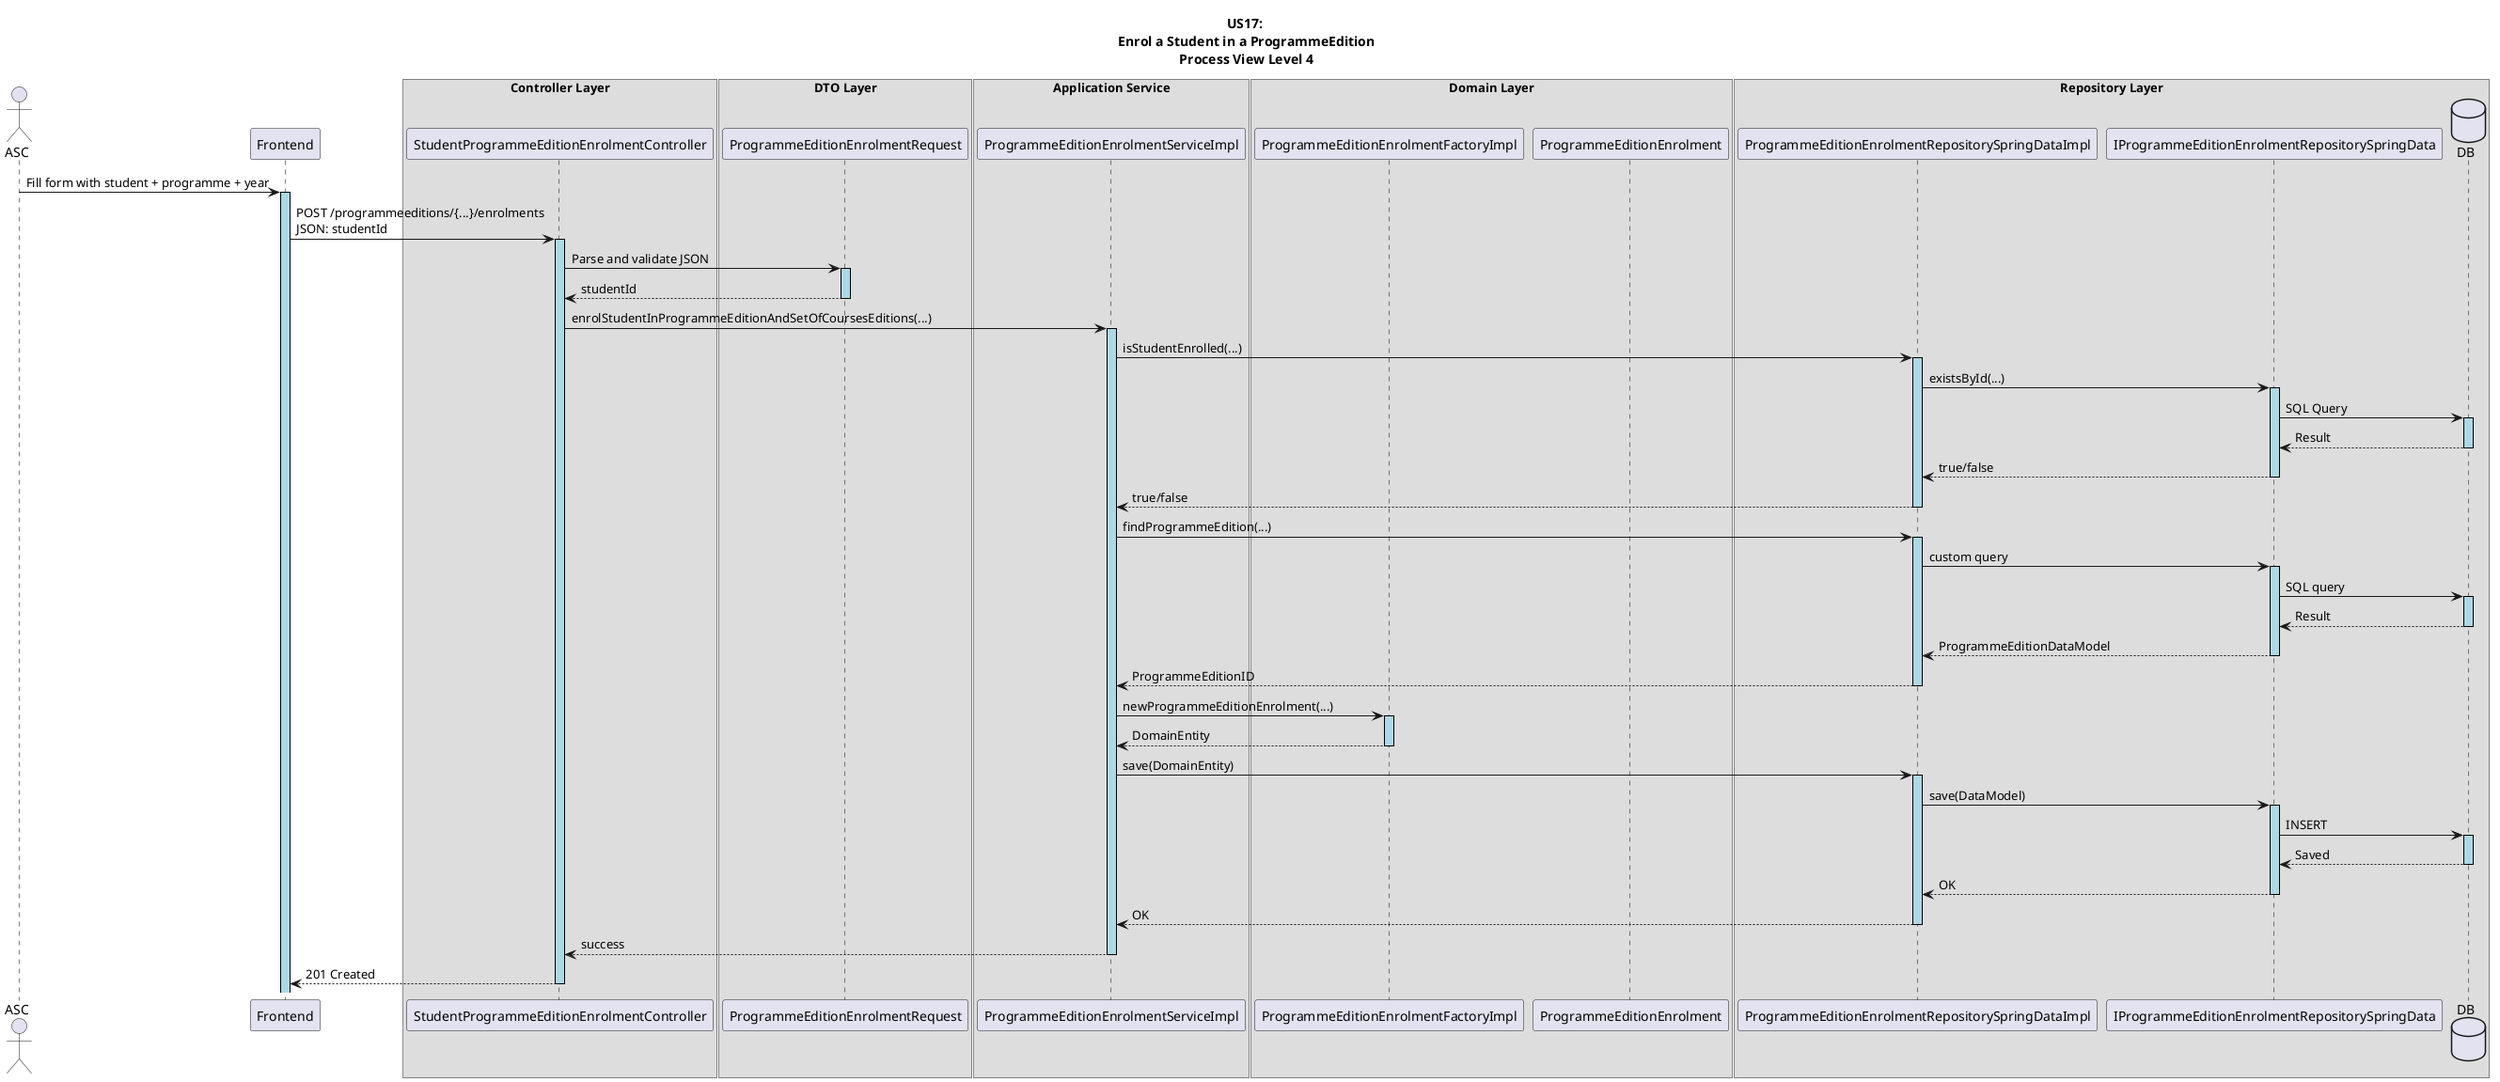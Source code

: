 @startuml
' Process View – Level 4

skinparam sequence {
    LifeLineBorderColor black
    LifeLineBackgroundColor LightBlue
}

title US17:\n Enrol a Student in a ProgrammeEdition\n Process View Level 4

actor ASC
participant "Frontend" as FE

box "Controller Layer"
participant "StudentProgrammeEditionEnrolmentController" as Controller
end box

box "DTO Layer"
participant "ProgrammeEditionEnrolmentRequest" as RequestDTO
end box

box "Application Service"
participant "ProgrammeEditionEnrolmentServiceImpl" as AppService
end box

box "Domain Layer"
participant "ProgrammeEditionEnrolmentFactoryImpl" as Factory
participant "ProgrammeEditionEnrolment" as DomainEntity
end box

box "Repository Layer"
participant "ProgrammeEditionEnrolmentRepositorySpringDataImpl" as RepositoryImpl
participant "IProgrammeEditionEnrolmentRepositorySpringData" as SpringDataJPA
database "DB" as DB
end box

ASC -> FE ++: Fill form with student + programme + year
FE -> Controller ++: POST /programmeeditions/{...}/enrolments\nJSON: studentId

Controller -> RequestDTO ++: Parse and validate JSON
RequestDTO --> Controller --: studentId

Controller -> AppService ++: enrolStudentInProgrammeEditionAndSetOfCoursesEditions(...)

AppService -> RepositoryImpl ++: isStudentEnrolled(...)
RepositoryImpl -> SpringDataJPA ++: existsById(...)
SpringDataJPA -> DB ++: SQL Query
DB --> SpringDataJPA --: Result
SpringDataJPA --> RepositoryImpl --: true/false
RepositoryImpl --> AppService --: true/false

AppService -> RepositoryImpl ++: findProgrammeEdition(...)
RepositoryImpl -> SpringDataJPA ++: custom query
SpringDataJPA -> DB ++: SQL query
DB --> SpringDataJPA --: Result
SpringDataJPA --> RepositoryImpl --: ProgrammeEditionDataModel
RepositoryImpl --> AppService --: ProgrammeEditionID

AppService -> Factory ++: newProgrammeEditionEnrolment(...)
Factory --> AppService --: DomainEntity

AppService -> RepositoryImpl ++: save(DomainEntity)
RepositoryImpl -> SpringDataJPA ++: save(DataModel)
SpringDataJPA -> DB ++: INSERT
DB --> SpringDataJPA --: Saved
SpringDataJPA --> RepositoryImpl --: OK
RepositoryImpl --> AppService --: OK

AppService --> Controller --: success
Controller --> FE --: 201 Created
@enduml


